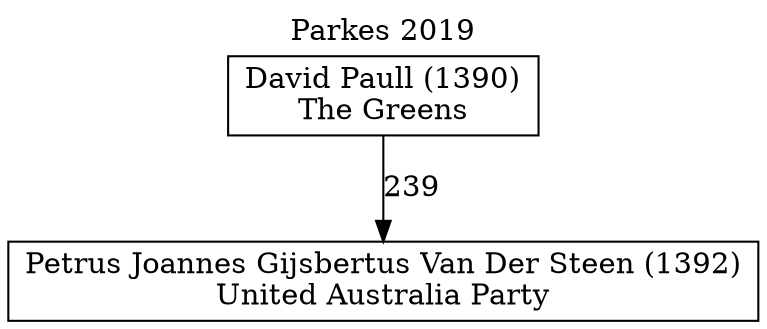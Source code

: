 // House preference flow
digraph "Petrus Joannes Gijsbertus Van Der Steen (1392)_Parkes_2019" {
	graph [label="Parkes 2019" labelloc=t mclimit=10]
	node [shape=box]
	"Petrus Joannes Gijsbertus Van Der Steen (1392)" [label="Petrus Joannes Gijsbertus Van Der Steen (1392)
United Australia Party"]
	"David Paull (1390)" [label="David Paull (1390)
The Greens"]
	"David Paull (1390)" -> "Petrus Joannes Gijsbertus Van Der Steen (1392)" [label=239]
}
